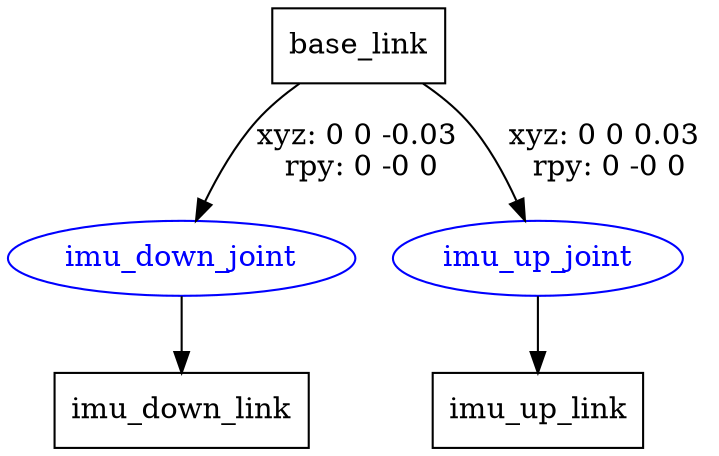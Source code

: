 digraph G {
node [shape=box];
"base_link" [label="base_link"];
"imu_down_link" [label="imu_down_link"];
"imu_up_link" [label="imu_up_link"];
node [shape=ellipse, color=blue, fontcolor=blue];
"base_link" -> "imu_down_joint" [label="xyz: 0 0 -0.03 \nrpy: 0 -0 0"]
"imu_down_joint" -> "imu_down_link"
"base_link" -> "imu_up_joint" [label="xyz: 0 0 0.03 \nrpy: 0 -0 0"]
"imu_up_joint" -> "imu_up_link"
}

